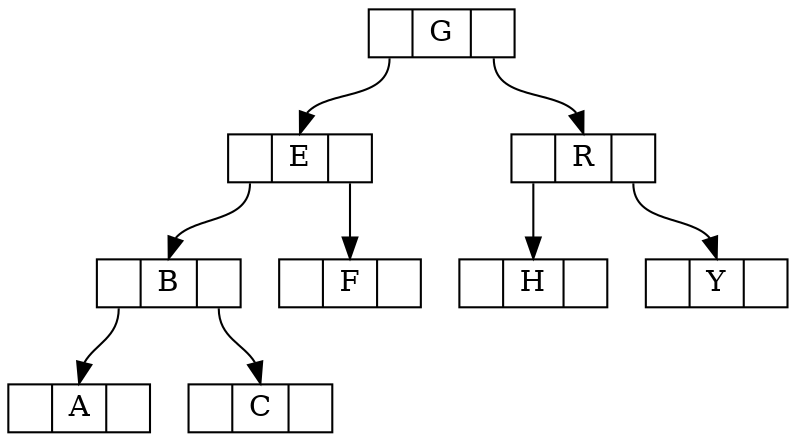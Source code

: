 digraph g {
 	node [shape = record,height=.1];
 	node0[label = "<f0> |<f1> G|<f2> "];
 	node1[label = "<f0> |<f1> E|<f2> "];
 	node2[label = "<f0> |<f1> B|<f2> "];
 	node3[label = "<f0> |<f1> F|<f2> "];
 	node4[label = "<f0> |<f1> R|<f2> "];
 	node5[label = "<f0> |<f1> H|<f2> "];
	node6[label = "<f0> |<f1> Y|<f2> "];
 	node7[label = "<f0> |<f1> A|<f2> "];
 	node8[label = "<f0> |<f1> C|<f2> "];
 	"node0":f2 -> "node4":f1;
 	"node0":f0 -> "node1":f1;
 	"node1":f0 -> "node2":f1;
 	"node1":f2 -> "node3":f1;
 	"node2":f2 -> "node8":f1;
 	"node2":f0 -> "node7":f1;
 	"node4":f2 -> "node6":f1;
 	"node4":f0 -> "node5":f1;
}